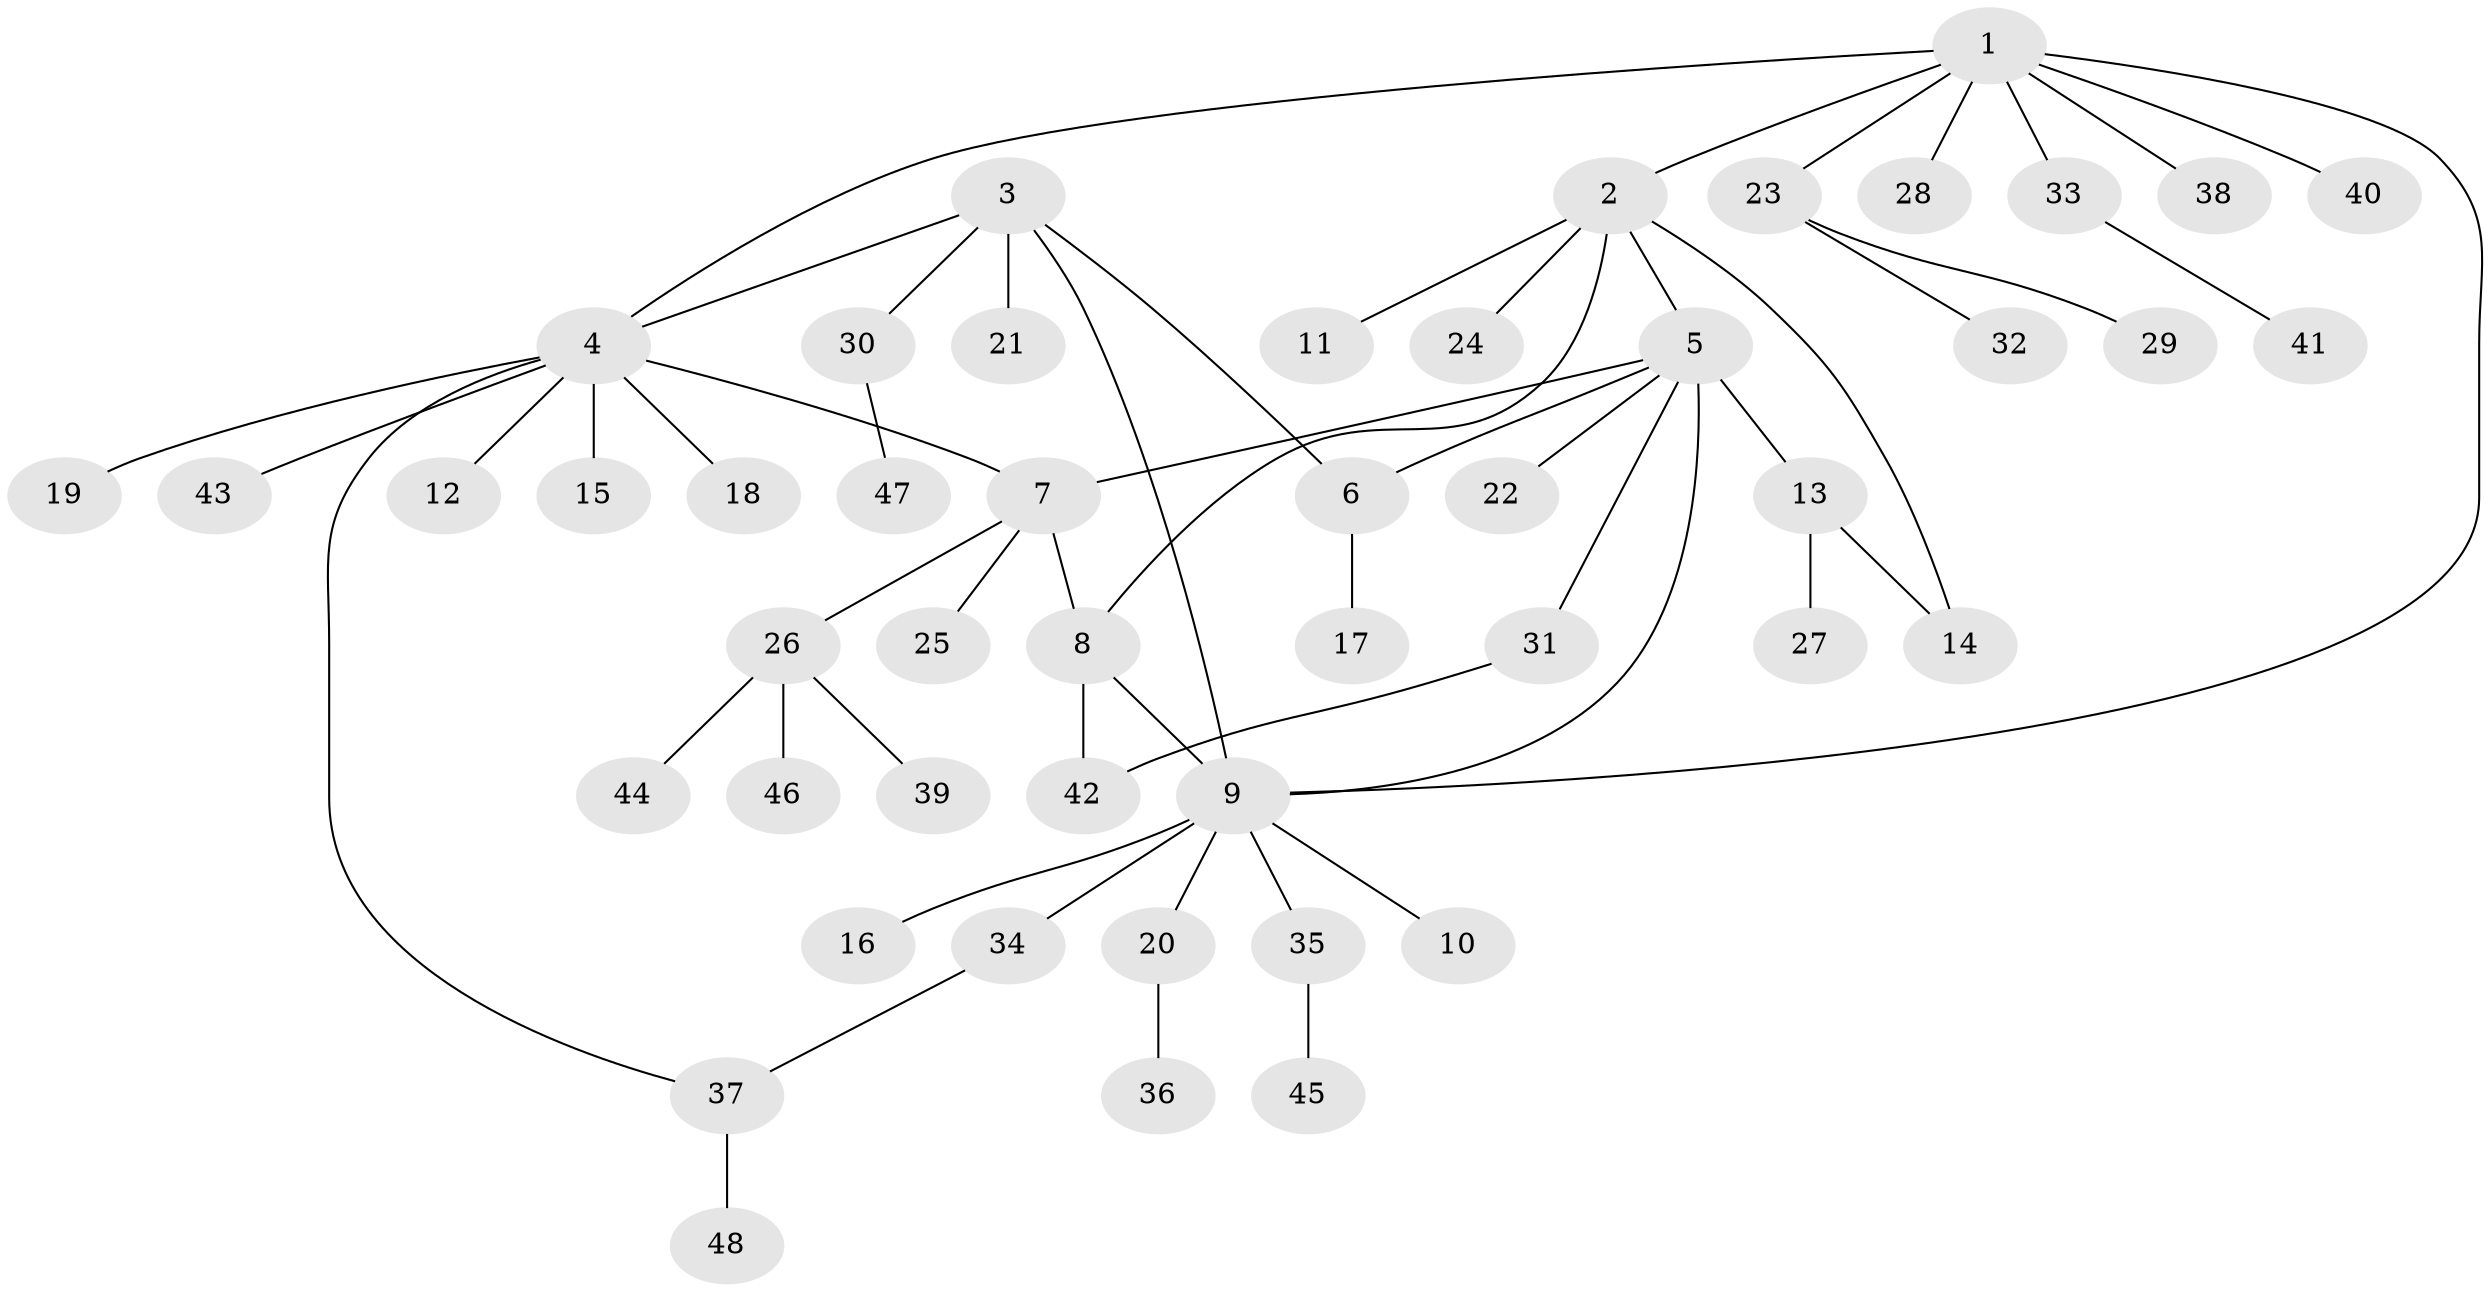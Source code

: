 // coarse degree distribution, {8: 0.14285714285714285, 3: 0.07142857142857142, 4: 0.07142857142857142, 1: 0.6428571428571429, 2: 0.07142857142857142}
// Generated by graph-tools (version 1.1) at 2025/19/03/04/25 18:19:27]
// undirected, 48 vertices, 56 edges
graph export_dot {
graph [start="1"]
  node [color=gray90,style=filled];
  1;
  2;
  3;
  4;
  5;
  6;
  7;
  8;
  9;
  10;
  11;
  12;
  13;
  14;
  15;
  16;
  17;
  18;
  19;
  20;
  21;
  22;
  23;
  24;
  25;
  26;
  27;
  28;
  29;
  30;
  31;
  32;
  33;
  34;
  35;
  36;
  37;
  38;
  39;
  40;
  41;
  42;
  43;
  44;
  45;
  46;
  47;
  48;
  1 -- 2;
  1 -- 4;
  1 -- 9;
  1 -- 23;
  1 -- 28;
  1 -- 33;
  1 -- 38;
  1 -- 40;
  2 -- 5;
  2 -- 8;
  2 -- 11;
  2 -- 14;
  2 -- 24;
  3 -- 4;
  3 -- 6;
  3 -- 9;
  3 -- 21;
  3 -- 30;
  4 -- 7;
  4 -- 12;
  4 -- 15;
  4 -- 18;
  4 -- 19;
  4 -- 37;
  4 -- 43;
  5 -- 6;
  5 -- 7;
  5 -- 9;
  5 -- 13;
  5 -- 22;
  5 -- 31;
  6 -- 17;
  7 -- 8;
  7 -- 25;
  7 -- 26;
  8 -- 9;
  8 -- 42;
  9 -- 10;
  9 -- 16;
  9 -- 20;
  9 -- 34;
  9 -- 35;
  13 -- 14;
  13 -- 27;
  20 -- 36;
  23 -- 29;
  23 -- 32;
  26 -- 39;
  26 -- 44;
  26 -- 46;
  30 -- 47;
  31 -- 42;
  33 -- 41;
  34 -- 37;
  35 -- 45;
  37 -- 48;
}
